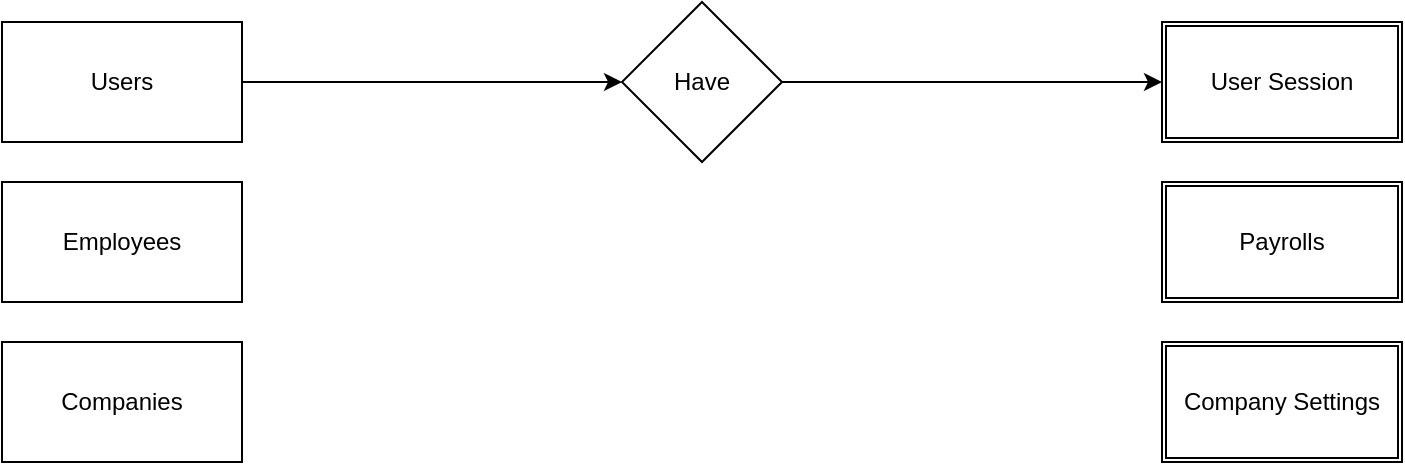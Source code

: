 <mxfile version="26.2.4">
  <diagram id="R2lEEEUBdFMjLlhIrx00" name="Page-1">
    <mxGraphModel dx="1428" dy="751" grid="1" gridSize="10" guides="1" tooltips="1" connect="1" arrows="1" fold="1" page="1" pageScale="1" pageWidth="850" pageHeight="1100" math="0" shadow="0" extFonts="Permanent Marker^https://fonts.googleapis.com/css?family=Permanent+Marker">
      <root>
        <mxCell id="0" />
        <mxCell id="1" parent="0" />
        <mxCell id="NcDnEn3og4Owc58gdAHN-1" value="&lt;div&gt;Companies&lt;/div&gt;" style="rounded=0;whiteSpace=wrap;html=1;" vertex="1" parent="1">
          <mxGeometry x="50" y="280" width="120" height="60" as="geometry" />
        </mxCell>
        <mxCell id="NcDnEn3og4Owc58gdAHN-4" value="&lt;div&gt;Employees&lt;/div&gt;" style="rounded=0;whiteSpace=wrap;html=1;" vertex="1" parent="1">
          <mxGeometry x="50" y="200" width="120" height="60" as="geometry" />
        </mxCell>
        <mxCell id="NcDnEn3og4Owc58gdAHN-25" style="rounded=0;orthogonalLoop=1;jettySize=auto;html=1;exitX=1;exitY=0.5;exitDx=0;exitDy=0;entryX=0;entryY=0.5;entryDx=0;entryDy=0;" edge="1" parent="1" source="NcDnEn3og4Owc58gdAHN-11" target="NcDnEn3og4Owc58gdAHN-24">
          <mxGeometry relative="1" as="geometry" />
        </mxCell>
        <mxCell id="NcDnEn3og4Owc58gdAHN-11" value="&lt;div&gt;Users&lt;/div&gt;" style="rounded=0;whiteSpace=wrap;html=1;" vertex="1" parent="1">
          <mxGeometry x="50" y="120" width="120" height="60" as="geometry" />
        </mxCell>
        <mxCell id="NcDnEn3og4Owc58gdAHN-20" value="User Session" style="shape=ext;double=1;rounded=0;whiteSpace=wrap;html=1;" vertex="1" parent="1">
          <mxGeometry x="630" y="120" width="120" height="60" as="geometry" />
        </mxCell>
        <mxCell id="NcDnEn3og4Owc58gdAHN-22" value="Payrolls" style="shape=ext;double=1;rounded=0;whiteSpace=wrap;html=1;" vertex="1" parent="1">
          <mxGeometry x="630" y="200" width="120" height="60" as="geometry" />
        </mxCell>
        <mxCell id="NcDnEn3og4Owc58gdAHN-23" value="Company Settings" style="shape=ext;double=1;rounded=0;whiteSpace=wrap;html=1;" vertex="1" parent="1">
          <mxGeometry x="630" y="280" width="120" height="60" as="geometry" />
        </mxCell>
        <mxCell id="NcDnEn3og4Owc58gdAHN-26" style="edgeStyle=orthogonalEdgeStyle;rounded=0;orthogonalLoop=1;jettySize=auto;html=1;exitX=1;exitY=0.5;exitDx=0;exitDy=0;entryX=0;entryY=0.5;entryDx=0;entryDy=0;" edge="1" parent="1" source="NcDnEn3og4Owc58gdAHN-24" target="NcDnEn3og4Owc58gdAHN-20">
          <mxGeometry relative="1" as="geometry" />
        </mxCell>
        <mxCell id="NcDnEn3og4Owc58gdAHN-24" value="Have" style="rhombus;whiteSpace=wrap;html=1;" vertex="1" parent="1">
          <mxGeometry x="360" y="110" width="80" height="80" as="geometry" />
        </mxCell>
      </root>
    </mxGraphModel>
  </diagram>
</mxfile>
